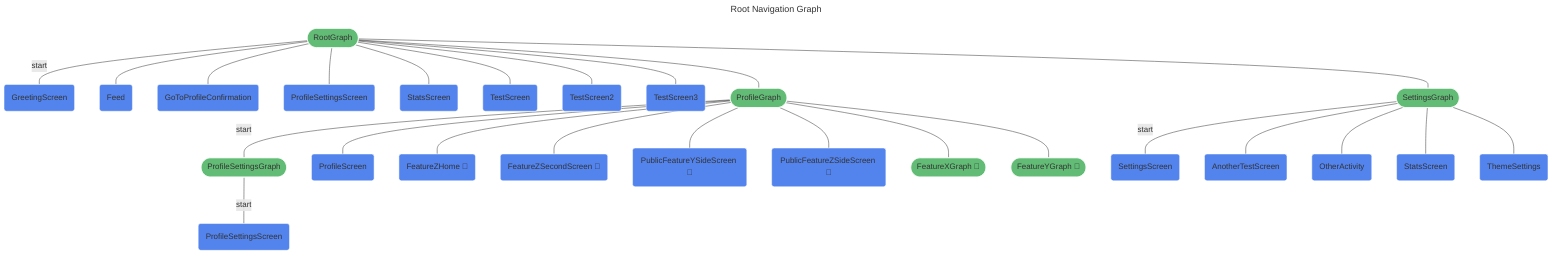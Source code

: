 ---
title: Root Navigation Graph
---
%%{init: {'theme':'base', 'themeVariables': { 'primaryTextColor': '#fff' }}%%
graph TD
root(["RootGraph"]) -- "start" --- greeting_screen("GreetingScreen")
root(["RootGraph"]) --- feed("Feed")
root(["RootGraph"]) --- go_to_profile_confirmation("GoToProfileConfirmation")
root(["RootGraph"]) --- root/profile_settings_screen("ProfileSettingsScreen")
root(["RootGraph"]) --- root/stats_screen("StatsScreen")
root(["RootGraph"]) --- test_screen("TestScreen")
root(["RootGraph"]) --- test_screen2("TestScreen2")
root(["RootGraph"]) --- test_screen3("TestScreen3")
root(["RootGraph"]) --- profile(["ProfileGraph"])
root(["RootGraph"]) --- settings(["SettingsGraph"])
profile(["ProfileGraph"]) -- "start" --- profile_settings(["ProfileSettingsGraph"])
profile(["ProfileGraph"]) --- profile_screen("ProfileScreen")
profile(["ProfileGraph"]) --- feature_z_home_destination("FeatureZHome 🧩")
profile(["ProfileGraph"]) --- feature_z_second_screen_destination("FeatureZSecondScreen 🧩")
profile(["ProfileGraph"]) --- public_feature_y_side_screen_destination("PublicFeatureYSideScreen 🧩")
profile(["ProfileGraph"]) --- public_feature_z_side_screen_destination("PublicFeatureZSideScreen 🧩")
profile(["ProfileGraph"]) --- feature_x_nav_g(["FeatureXGraph 🧩"])
profile(["ProfileGraph"]) --- feature_y_nav_g(["FeatureYGraph 🧩"])
profile_settings(["ProfileSettingsGraph"]) -- "start" --- profile_settings/profile_settings_screen("ProfileSettingsScreen")
settings(["SettingsGraph"]) -- "start" --- settings_screen("SettingsScreen")
settings(["SettingsGraph"]) --- another_test_screen("AnotherTestScreen")
settings(["SettingsGraph"]) --- other_activity("OtherActivity")
settings(["SettingsGraph"]) --- settings/stats_screen("StatsScreen")
settings(["SettingsGraph"]) --- theme_settings("ThemeSettings")

click feature_x_nav_g "FeatureXNavGraph.mmd" "See FeatureXGraph details" _blank
click feature_y_nav_g "FeatureYNavGraph.mmd" "See FeatureYGraph details" _blank

classDef destination fill:#5383EC,stroke:#ffffff;
class another_test_screen,feature_z_home_destination,feature_z_second_screen_destination,feed,go_to_profile_confirmation,greeting_screen,other_activity,profile_screen,profile_settings/profile_settings_screen,public_feature_y_side_screen_destination,public_feature_z_side_screen_destination,root/profile_settings_screen,root/stats_screen,settings/stats_screen,settings_screen,test_screen,test_screen2,test_screen3,theme_settings destination;
classDef navgraph fill:#63BC76,stroke:#ffffff;
class feature_x_nav_g,feature_y_nav_g,profile,profile,profile_settings,profile_settings,root,settings,settings navgraph;